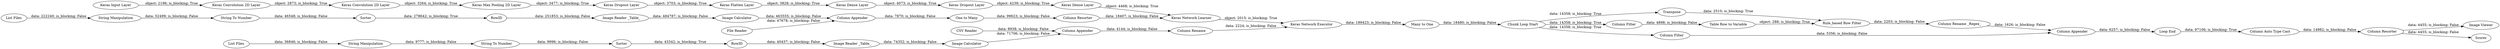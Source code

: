 digraph {
	"3558596074720091161_59" [label=RowID]
	"544568462740835704_62" [label="Column Appender"]
	"544568462740835704_64" [label="Column Rename _Regex_"]
	"544568462740835704_65" [label="Column Resorter"]
	"-454034869073529041_199" [label="Keras Dense Layer"]
	"544568462740835704_63" [label="Loop End"]
	"-454034869073529041_85" [label="Image Viewer"]
	"-5459224330869343971_52" [label="Image Reader _Table_"]
	"544568462740835704_53" [label="Chunk Loop Start"]
	"8238882459230811237_59" [label=RowID]
	"544568462740835704_56" [label="Column Filter"]
	"544568462740835704_61" [label="Column Filter"]
	"544568462740835704_73" [label="Column Auto Type Cast"]
	"8238882459230811237_57" [label=Sorter]
	"8238882459230811237_56" [label="String Manipulation"]
	"-5459224330869343971_62" [label="File Reader"]
	"-454034869073529041_198" [label="Keras Convolution 2D Layer"]
	"-454034869073529041_197" [label="Keras Convolution 2D Layer"]
	"544568462740835704_57" [label=Transpose]
	"-518408262777467866_42" [label="Column Rename"]
	"-5459224330869343971_63" [label="Column Resorter"]
	"-454034869073529041_84" [label=Scorer]
	"-518408262777467866_53" [label="CSV Reader"]
	"544568462740835704_60" [label="Rule_based Row Filter"]
	"3558596074720091161_57" [label=Sorter]
	"-454034869073529041_185" [label="Keras Input Layer"]
	"-454034869073529041_196" [label="Keras Dropout Layer"]
	"544568462740835704_20" [label="Many to One"]
	"-5459224330869343971_60" [label="Image Calculator"]
	"3558596074720091161_58" [label="String To Number"]
	"544568462740835704_55" [label="Table Row to Variable"]
	"-518408262777467866_52" [label="Image Reader _Table_"]
	"-454034869073529041_190" [label="Keras Flatten Layer"]
	"-5459224330869343971_61" [label="One to Many"]
	"-454034869073529041_187" [label="Keras Max Pooling 2D Layer"]
	"3558596074720091161_56" [label="String Manipulation"]
	"-454034869073529041_16" [label="Keras Network Learner"]
	"-454034869073529041_210" [label="Keras Network Executor"]
	"-5459224330869343971_51" [label="List Files"]
	"-5459224330869343971_54" [label="Column Appender"]
	"-518408262777467866_51" [label="List Files"]
	"-518408262777467866_54" [label="Column Appender"]
	"8238882459230811237_58" [label="String To Number"]
	"-454034869073529041_200" [label="Keras Dense Layer"]
	"-454034869073529041_195" [label="Keras Dropout Layer"]
	"-518408262777467866_60" [label="Image Calculator"]
	"544568462740835704_57" -> "544568462740835704_60" [label="data: 2510; is_blocking: True"]
	"-518408262777467866_42" -> "-454034869073529041_210" [label="data: 2224; is_blocking: False"]
	"544568462740835704_53" -> "544568462740835704_61" [label="data: 14358; is_blocking: True"]
	"544568462740835704_63" -> "544568462740835704_73" [label="data: 97106; is_blocking: True"]
	"544568462740835704_64" -> "544568462740835704_62" [label="data: 1626; is_blocking: False"]
	"-454034869073529041_200" -> "-454034869073529041_16" [label="object: 4468; is_blocking: True"]
	"-518408262777467866_52" -> "-518408262777467866_60" [label="data: 74352; is_blocking: False"]
	"-5459224330869343971_62" -> "-5459224330869343971_54" [label="data: 47678; is_blocking: False"]
	"544568462740835704_73" -> "544568462740835704_65" [label="data: 14982; is_blocking: False"]
	"-454034869073529041_187" -> "-454034869073529041_195" [label="object: 3477; is_blocking: True"]
	"544568462740835704_55" -> "544568462740835704_60" [label="object: 288; is_blocking: True"]
	"-5459224330869343971_61" -> "-5459224330869343971_63" [label="data: 99623; is_blocking: False"]
	"-5459224330869343971_60" -> "-5459224330869343971_54" [label="data: 463555; is_blocking: False"]
	"-5459224330869343971_51" -> "8238882459230811237_56" [label="data: 222240; is_blocking: False"]
	"-518408262777467866_51" -> "3558596074720091161_56" [label="data: 36846; is_blocking: False"]
	"8238882459230811237_57" -> "8238882459230811237_59" [label="data: 278642; is_blocking: True"]
	"544568462740835704_20" -> "544568462740835704_53" [label="data: 18480; is_blocking: False"]
	"-454034869073529041_198" -> "-454034869073529041_187" [label="object: 3264; is_blocking: True"]
	"-454034869073529041_185" -> "-454034869073529041_197" [label="object: 2196; is_blocking: True"]
	"-454034869073529041_190" -> "-454034869073529041_199" [label="object: 3828; is_blocking: True"]
	"-518408262777467866_60" -> "-518408262777467866_54" [label="data: 71706; is_blocking: False"]
	"-518408262777467866_54" -> "-518408262777467866_42" [label="data: 4144; is_blocking: False"]
	"8238882459230811237_59" -> "-5459224330869343971_52" [label="data: 251853; is_blocking: False"]
	"-454034869073529041_196" -> "-454034869073529041_200" [label="object: 4239; is_blocking: True"]
	"544568462740835704_56" -> "544568462740835704_55" [label="data: 4898; is_blocking: False"]
	"-454034869073529041_210" -> "544568462740835704_20" [label="data: 189423; is_blocking: False"]
	"-5459224330869343971_54" -> "-5459224330869343971_61" [label="data: 7870; is_blocking: False"]
	"3558596074720091161_57" -> "3558596074720091161_59" [label="data: 43342; is_blocking: True"]
	"-454034869073529041_195" -> "-454034869073529041_190" [label="object: 3703; is_blocking: True"]
	"544568462740835704_61" -> "544568462740835704_62" [label="data: 5356; is_blocking: False"]
	"544568462740835704_65" -> "-454034869073529041_84" [label="data: 4455; is_blocking: False"]
	"3558596074720091161_59" -> "-518408262777467866_52" [label="data: 40437; is_blocking: False"]
	"3558596074720091161_56" -> "3558596074720091161_58" [label="data: 9777; is_blocking: False"]
	"-454034869073529041_16" -> "-454034869073529041_210" [label="object: 2015; is_blocking: True"]
	"3558596074720091161_58" -> "3558596074720091161_57" [label="data: 9996; is_blocking: False"]
	"8238882459230811237_56" -> "8238882459230811237_58" [label="data: 52499; is_blocking: False"]
	"544568462740835704_53" -> "544568462740835704_57" [label="data: 14358; is_blocking: True"]
	"544568462740835704_62" -> "544568462740835704_63" [label="data: 6257; is_blocking: False"]
	"544568462740835704_60" -> "544568462740835704_64" [label="data: 2203; is_blocking: False"]
	"-454034869073529041_199" -> "-454034869073529041_196" [label="object: 4073; is_blocking: True"]
	"544568462740835704_53" -> "544568462740835704_56" [label="data: 14358; is_blocking: True"]
	"8238882459230811237_58" -> "8238882459230811237_57" [label="data: 46548; is_blocking: False"]
	"-454034869073529041_197" -> "-454034869073529041_198" [label="object: 2873; is_blocking: True"]
	"-5459224330869343971_52" -> "-5459224330869343971_60" [label="data: 484787; is_blocking: False"]
	"-518408262777467866_53" -> "-518408262777467866_54" [label="data: 8938; is_blocking: False"]
	"544568462740835704_65" -> "-454034869073529041_85" [label="data: 4455; is_blocking: False"]
	"-5459224330869343971_63" -> "-454034869073529041_16" [label="data: 18407; is_blocking: False"]
	rankdir=LR
}

